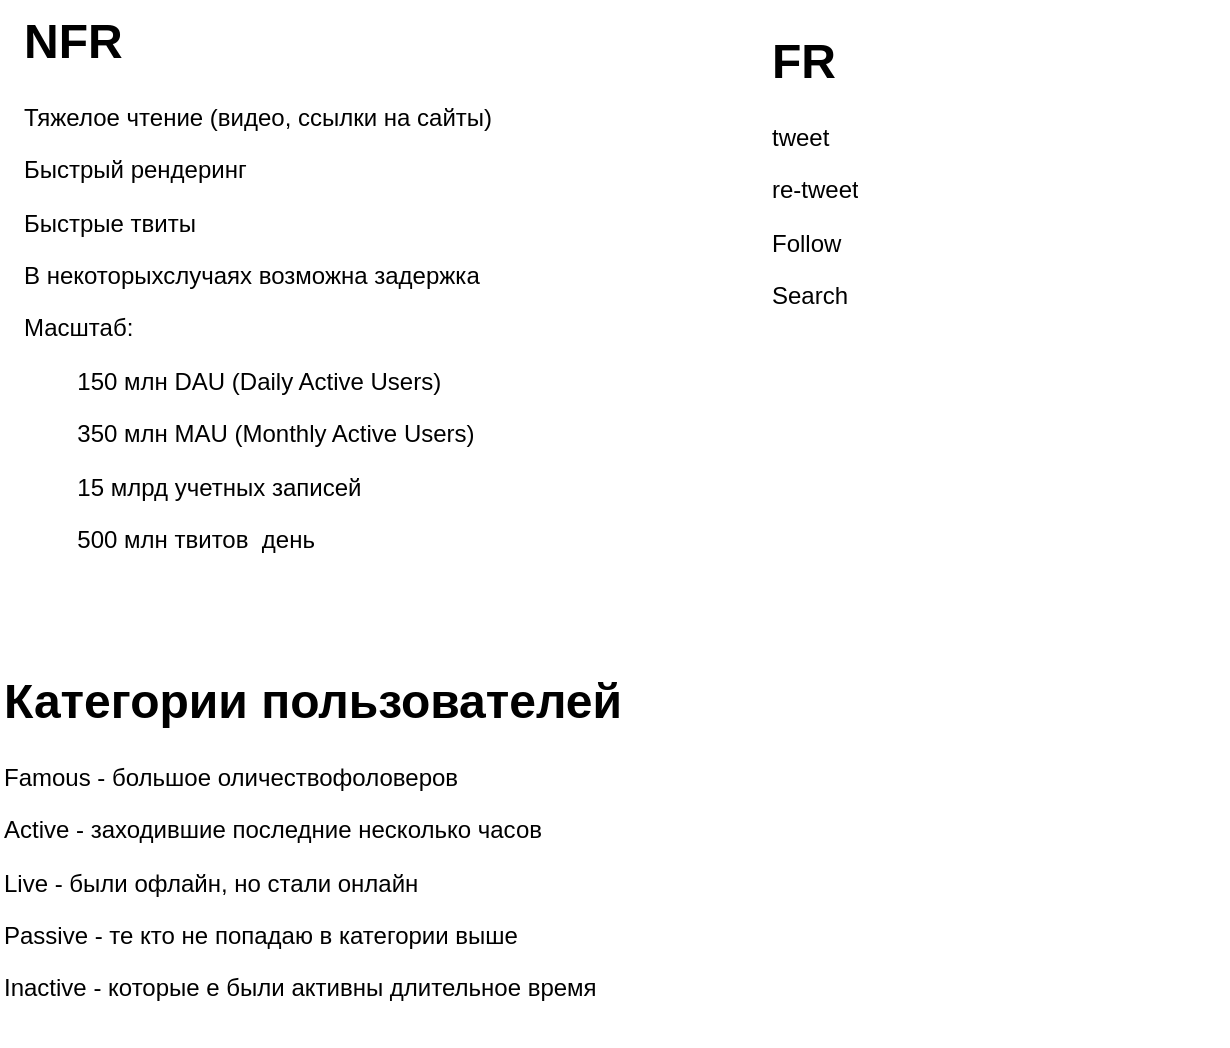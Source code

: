 <mxfile version="28.0.6" pages="4">
  <diagram name="Требования" id="Q2vE0hcxFqmGpiZrv6sP">
    <mxGraphModel dx="777" dy="482" grid="1" gridSize="10" guides="1" tooltips="1" connect="1" arrows="1" fold="1" page="1" pageScale="1" pageWidth="827" pageHeight="1169" math="0" shadow="0">
      <root>
        <mxCell id="0" />
        <mxCell id="1" parent="0" />
        <mxCell id="86J9KkAoiwg2zzKOnrBe-1" value="&lt;h1 style=&quot;margin-top: 0px;&quot;&gt;NFR&lt;/h1&gt;&lt;p&gt;Тяжелое чтение (видео, ссылки на сайты)&lt;/p&gt;&lt;p&gt;Быстрый рендеринг&lt;/p&gt;&lt;p&gt;Быстрые твиты&lt;/p&gt;&lt;p&gt;В некоторыхслучаях возможна задержка&lt;/p&gt;&lt;p&gt;Масштаб:&lt;/p&gt;&lt;p&gt;&lt;span style=&quot;white-space: pre;&quot;&gt;&#x9;&lt;/span&gt;150 млн DAU (Daily Active Users)&lt;br&gt;&lt;/p&gt;&lt;p&gt;&lt;span style=&quot;white-space: pre;&quot;&gt;&#x9;&lt;/span&gt;350 млн MAU (Monthly Active Users)&lt;br&gt;&lt;/p&gt;&lt;p&gt;&lt;span style=&quot;white-space: pre;&quot;&gt;&#x9;&lt;/span&gt;15 млрд учетных записей&lt;br&gt;&lt;/p&gt;&lt;p&gt;&lt;span style=&quot;white-space: pre;&quot;&gt;&#x9;&lt;/span&gt;500 млн твитов&amp;nbsp; день&lt;br&gt;&lt;/p&gt;" style="text;html=1;whiteSpace=wrap;overflow=hidden;rounded=0;" vertex="1" parent="1">
          <mxGeometry x="40" y="30" width="290" height="300" as="geometry" />
        </mxCell>
        <mxCell id="86J9KkAoiwg2zzKOnrBe-2" value="&lt;h1 style=&quot;margin-top: 0px;&quot;&gt;FR&lt;/h1&gt;&lt;p&gt;tweet&lt;/p&gt;&lt;p&gt;re-tweet&lt;/p&gt;&lt;p&gt;Follow&lt;/p&gt;&lt;p&gt;Search&lt;/p&gt;" style="text;html=1;whiteSpace=wrap;overflow=hidden;rounded=0;" vertex="1" parent="1">
          <mxGeometry x="414" y="40" width="230" height="160" as="geometry" />
        </mxCell>
        <mxCell id="86J9KkAoiwg2zzKOnrBe-4" value="&lt;h1 style=&quot;margin-top: 0px;&quot;&gt;Категории пользователей&lt;/h1&gt;&lt;p&gt;Famous - большое оличествофоловеров&lt;/p&gt;&lt;p&gt;Active - заходившие последние несколько часов&lt;/p&gt;&lt;p&gt;Live - были офлайн, но стали онлайн&lt;/p&gt;&lt;p&gt;Passive - те кто не попадаю в категории выше&lt;/p&gt;&lt;p&gt;Inactive - которые е были активны длительное время&lt;/p&gt;" style="text;html=1;whiteSpace=wrap;overflow=hidden;rounded=0;" vertex="1" parent="1">
          <mxGeometry x="30" y="360" width="330" height="190" as="geometry" />
        </mxCell>
      </root>
    </mxGraphModel>
  </diagram>
  <diagram id="JV5C61ozd3UskgIVZS3D" name="User">
    <mxGraphModel dx="1133" dy="1872" grid="1" gridSize="10" guides="1" tooltips="1" connect="1" arrows="1" fold="1" page="1" pageScale="1" pageWidth="827" pageHeight="1169" math="0" shadow="0">
      <root>
        <mxCell id="0" />
        <mxCell id="1" parent="0" />
        <mxCell id="bE838J-4COU1uqkMOp3l-1" value="&lt;div style=&quot;text-align: center;&quot;&gt;&lt;span style=&quot;background-color: transparent; color: light-dark(rgb(0, 0, 0), rgb(255, 255, 255));&quot;&gt;User&lt;/span&gt;&lt;/div&gt;&lt;div style=&quot;text-align: center;&quot;&gt;- onBoarding&lt;/div&gt;&lt;div&gt;- Login&lt;/div&gt;" style="rounded=0;whiteSpace=wrap;html=1;fillColor=#d5e8d4;strokeColor=#82b366;align=left;" vertex="1" parent="1">
          <mxGeometry x="60" y="142" width="120" height="60" as="geometry" />
        </mxCell>
        <mxCell id="bE838J-4COU1uqkMOp3l-2" value="LB" style="shape=module;align=left;spacingLeft=20;align=center;verticalAlign=top;whiteSpace=wrap;html=1;fillColor=#f8cecc;strokeColor=#b85450;" vertex="1" parent="1">
          <mxGeometry x="260" y="80" width="100" height="500" as="geometry" />
        </mxCell>
        <mxCell id="bE838J-4COU1uqkMOp3l-7" style="edgeStyle=orthogonalEdgeStyle;rounded=0;orthogonalLoop=1;jettySize=auto;html=1;exitX=1;exitY=0.5;exitDx=0;exitDy=0;startArrow=classic;startFill=1;" edge="1" parent="1" source="bE838J-4COU1uqkMOp3l-3" target="bE838J-4COU1uqkMOp3l-6">
          <mxGeometry relative="1" as="geometry" />
        </mxCell>
        <mxCell id="bE838J-4COU1uqkMOp3l-3" value="User Service" style="shape=module;align=left;spacingLeft=20;align=center;verticalAlign=top;whiteSpace=wrap;html=1;fillColor=#dae8fc;strokeColor=#6c8ebf;" vertex="1" parent="1">
          <mxGeometry x="460" y="120" width="100" height="50" as="geometry" />
        </mxCell>
        <mxCell id="bE838J-4COU1uqkMOp3l-4" value="&lt;div style=&quot;text-align: center;&quot;&gt;&lt;span style=&quot;background-color: transparent; color: light-dark(rgb(0, 0, 0), rgb(255, 255, 255));&quot;&gt;User&lt;/span&gt;&lt;/div&gt;&lt;div style=&quot;text-align: center;&quot;&gt;- follow&lt;/div&gt;" style="rounded=0;whiteSpace=wrap;html=1;fillColor=#d5e8d4;strokeColor=#82b366;align=left;" vertex="1" parent="1">
          <mxGeometry x="60" y="229" width="120" height="60" as="geometry" />
        </mxCell>
        <mxCell id="bE838J-4COU1uqkMOp3l-5" value="&lt;div style=&quot;text-align: center;&quot;&gt;&lt;span style=&quot;background-color: transparent; color: light-dark(rgb(0, 0, 0), rgb(255, 255, 255));&quot;&gt;User App/Website&lt;/span&gt;&lt;/div&gt;" style="rounded=0;whiteSpace=wrap;html=1;fillColor=#d5e8d4;strokeColor=#82b366;align=left;" vertex="1" parent="1">
          <mxGeometry x="60" y="350" width="120" height="60" as="geometry" />
        </mxCell>
        <mxCell id="bE838J-4COU1uqkMOp3l-13" style="edgeStyle=orthogonalEdgeStyle;rounded=0;orthogonalLoop=1;jettySize=auto;html=1;entryX=0.5;entryY=0;entryDx=0;entryDy=0;exitX=0.5;exitY=0;exitDx=0;exitDy=0;" edge="1" parent="1" source="bE838J-4COU1uqkMOp3l-3" target="bE838J-4COU1uqkMOp3l-11">
          <mxGeometry relative="1" as="geometry" />
        </mxCell>
        <mxCell id="bE838J-4COU1uqkMOp3l-6" value="User DB&lt;br&gt;PosgtreSQL" style="shape=module;align=left;spacingLeft=20;align=center;verticalAlign=top;whiteSpace=wrap;html=1;fillColor=#f8cecc;strokeColor=#b85450;" vertex="1" parent="1">
          <mxGeometry x="650" y="120" width="100" height="50" as="geometry" />
        </mxCell>
        <mxCell id="bE838J-4COU1uqkMOp3l-8" style="edgeStyle=orthogonalEdgeStyle;rounded=0;orthogonalLoop=1;jettySize=auto;html=1;entryX=0.977;entryY=0.172;entryDx=0;entryDy=0;entryPerimeter=0;startArrow=classic;startFill=1;" edge="1" parent="1" source="bE838J-4COU1uqkMOp3l-3" target="bE838J-4COU1uqkMOp3l-2">
          <mxGeometry relative="1" as="geometry" />
        </mxCell>
        <mxCell id="bE838J-4COU1uqkMOp3l-9" value="Redis" style="shape=module;align=left;spacingLeft=20;align=center;verticalAlign=top;whiteSpace=wrap;html=1;fillColor=#f8cecc;strokeColor=#b85450;" vertex="1" parent="1">
          <mxGeometry x="650" y="200" width="100" height="50" as="geometry" />
        </mxCell>
        <mxCell id="bE838J-4COU1uqkMOp3l-10" style="edgeStyle=orthogonalEdgeStyle;rounded=0;orthogonalLoop=1;jettySize=auto;html=1;exitX=0.5;exitY=1;exitDx=0;exitDy=0;entryX=0;entryY=0;entryDx=0;entryDy=15;entryPerimeter=0;" edge="1" parent="1" source="bE838J-4COU1uqkMOp3l-3" target="bE838J-4COU1uqkMOp3l-9">
          <mxGeometry relative="1" as="geometry" />
        </mxCell>
        <mxCell id="bE838J-4COU1uqkMOp3l-11" value="Kafka" style="shape=module;align=left;spacingLeft=20;align=center;verticalAlign=top;whiteSpace=wrap;html=1;fillColor=#f8cecc;strokeColor=#b85450;" vertex="1" parent="1">
          <mxGeometry x="827" y="130" width="100" height="570" as="geometry" />
        </mxCell>
        <mxCell id="bE838J-4COU1uqkMOp3l-29" style="edgeStyle=orthogonalEdgeStyle;rounded=0;orthogonalLoop=1;jettySize=auto;html=1;exitX=1;exitY=0.5;exitDx=0;exitDy=0;startArrow=classic;startFill=1;" edge="1" parent="1" source="bE838J-4COU1uqkMOp3l-16" target="bE838J-4COU1uqkMOp3l-28">
          <mxGeometry relative="1" as="geometry" />
        </mxCell>
        <mxCell id="bE838J-4COU1uqkMOp3l-16" value="Graph Service" style="shape=module;align=left;spacingLeft=20;align=center;verticalAlign=top;whiteSpace=wrap;html=1;fillColor=#dae8fc;strokeColor=#6c8ebf;" vertex="1" parent="1">
          <mxGeometry x="460" y="290" width="100" height="50" as="geometry" />
        </mxCell>
        <mxCell id="bE838J-4COU1uqkMOp3l-17" style="edgeStyle=orthogonalEdgeStyle;rounded=0;orthogonalLoop=1;jettySize=auto;html=1;entryX=0;entryY=0;entryDx=0;entryDy=35;entryPerimeter=0;" edge="1" parent="1" source="bE838J-4COU1uqkMOp3l-16" target="bE838J-4COU1uqkMOp3l-9">
          <mxGeometry relative="1" as="geometry">
            <Array as="points">
              <mxPoint x="510" y="235" />
            </Array>
          </mxGeometry>
        </mxCell>
        <mxCell id="bE838J-4COU1uqkMOp3l-18" value="Analytics Service" style="shape=module;align=left;spacingLeft=20;align=center;verticalAlign=top;whiteSpace=wrap;html=1;fillColor=#dae8fc;strokeColor=#6c8ebf;" vertex="1" parent="1">
          <mxGeometry x="460" y="390" width="100" height="50" as="geometry" />
        </mxCell>
        <mxCell id="bE838J-4COU1uqkMOp3l-19" style="edgeStyle=orthogonalEdgeStyle;rounded=0;orthogonalLoop=1;jettySize=auto;html=1;exitX=1;exitY=0.5;exitDx=0;exitDy=0;entryX=0.096;entryY=0.183;entryDx=0;entryDy=0;entryPerimeter=0;startArrow=classic;startFill=1;" edge="1" parent="1" source="bE838J-4COU1uqkMOp3l-1" target="bE838J-4COU1uqkMOp3l-2">
          <mxGeometry relative="1" as="geometry" />
        </mxCell>
        <mxCell id="bE838J-4COU1uqkMOp3l-20" style="edgeStyle=orthogonalEdgeStyle;rounded=0;orthogonalLoop=1;jettySize=auto;html=1;exitX=1;exitY=0.5;exitDx=0;exitDy=0;entryX=0.082;entryY=0.358;entryDx=0;entryDy=0;entryPerimeter=0;startArrow=classic;startFill=1;" edge="1" parent="1" source="bE838J-4COU1uqkMOp3l-4" target="bE838J-4COU1uqkMOp3l-2">
          <mxGeometry relative="1" as="geometry" />
        </mxCell>
        <mxCell id="bE838J-4COU1uqkMOp3l-21" style="edgeStyle=orthogonalEdgeStyle;rounded=0;orthogonalLoop=1;jettySize=auto;html=1;exitX=1;exitY=0.5;exitDx=0;exitDy=0;entryX=0.1;entryY=0.6;entryDx=0;entryDy=0;entryPerimeter=0;startArrow=classic;startFill=1;" edge="1" parent="1" source="bE838J-4COU1uqkMOp3l-5" target="bE838J-4COU1uqkMOp3l-2">
          <mxGeometry relative="1" as="geometry" />
        </mxCell>
        <mxCell id="bE838J-4COU1uqkMOp3l-22" style="edgeStyle=orthogonalEdgeStyle;rounded=0;orthogonalLoop=1;jettySize=auto;html=1;exitX=0;exitY=0;exitDx=0;exitDy=15;exitPerimeter=0;entryX=1.006;entryY=0.451;entryDx=0;entryDy=0;entryPerimeter=0;startArrow=classic;startFill=1;" edge="1" parent="1" source="bE838J-4COU1uqkMOp3l-16" target="bE838J-4COU1uqkMOp3l-2">
          <mxGeometry relative="1" as="geometry" />
        </mxCell>
        <mxCell id="bE838J-4COU1uqkMOp3l-23" style="edgeStyle=orthogonalEdgeStyle;rounded=0;orthogonalLoop=1;jettySize=auto;html=1;exitX=0;exitY=0;exitDx=0;exitDy=15;exitPerimeter=0;entryX=1.015;entryY=0.65;entryDx=0;entryDy=0;entryPerimeter=0;startArrow=classic;startFill=1;endArrow=none;endFill=0;" edge="1" parent="1" source="bE838J-4COU1uqkMOp3l-18" target="bE838J-4COU1uqkMOp3l-2">
          <mxGeometry relative="1" as="geometry" />
        </mxCell>
        <mxCell id="bE838J-4COU1uqkMOp3l-24" value="User Live Websocket (Notofication)" style="shape=module;align=left;spacingLeft=20;align=center;verticalAlign=top;whiteSpace=wrap;html=1;fillColor=#dae8fc;strokeColor=#6c8ebf;" vertex="1" parent="1">
          <mxGeometry x="460" y="490" width="100" height="50" as="geometry" />
        </mxCell>
        <mxCell id="bE838J-4COU1uqkMOp3l-25" style="edgeStyle=orthogonalEdgeStyle;rounded=0;orthogonalLoop=1;jettySize=auto;html=1;exitX=1;exitY=0.5;exitDx=0;exitDy=0;entryX=0.093;entryY=0.677;entryDx=0;entryDy=0;entryPerimeter=0;startArrow=classic;startFill=1;" edge="1" parent="1" source="bE838J-4COU1uqkMOp3l-24" target="bE838J-4COU1uqkMOp3l-11">
          <mxGeometry relative="1" as="geometry" />
        </mxCell>
        <mxCell id="bE838J-4COU1uqkMOp3l-26" style="edgeStyle=orthogonalEdgeStyle;rounded=0;orthogonalLoop=1;jettySize=auto;html=1;exitX=1;exitY=0.5;exitDx=0;exitDy=0;entryX=0;entryY=0.5;entryDx=10;entryDy=0;entryPerimeter=0;" edge="1" parent="1" source="bE838J-4COU1uqkMOp3l-18" target="bE838J-4COU1uqkMOp3l-11">
          <mxGeometry relative="1" as="geometry" />
        </mxCell>
        <mxCell id="bE838J-4COU1uqkMOp3l-27" style="edgeStyle=orthogonalEdgeStyle;rounded=0;orthogonalLoop=1;jettySize=auto;html=1;entryX=0.083;entryY=0.389;entryDx=0;entryDy=0;entryPerimeter=0;" edge="1" parent="1" source="bE838J-4COU1uqkMOp3l-16" target="bE838J-4COU1uqkMOp3l-11">
          <mxGeometry relative="1" as="geometry">
            <Array as="points">
              <mxPoint x="510" y="352" />
            </Array>
          </mxGeometry>
        </mxCell>
        <mxCell id="bE838J-4COU1uqkMOp3l-28" value="User Graph DB&lt;br&gt;PosgtreSQL" style="shape=module;align=left;spacingLeft=20;align=center;verticalAlign=top;whiteSpace=wrap;html=1;fillColor=#f8cecc;strokeColor=#b85450;" vertex="1" parent="1">
          <mxGeometry x="650" y="290" width="100" height="50" as="geometry" />
        </mxCell>
        <mxCell id="bE838J-4COU1uqkMOp3l-30" style="edgeStyle=orthogonalEdgeStyle;rounded=0;orthogonalLoop=1;jettySize=auto;html=1;exitX=0;exitY=0;exitDx=0;exitDy=15;exitPerimeter=0;entryX=0.991;entryY=0.849;entryDx=0;entryDy=0;entryPerimeter=0;startArrow=classic;startFill=1;endArrow=none;endFill=0;" edge="1" parent="1" source="bE838J-4COU1uqkMOp3l-24" target="bE838J-4COU1uqkMOp3l-2">
          <mxGeometry relative="1" as="geometry" />
        </mxCell>
        <mxCell id="bE838J-4COU1uqkMOp3l-31" value="&lt;h1 style=&quot;margin-top: 0px;&quot;&gt;User Service&lt;/h1&gt;&lt;p&gt;Вся связанная с пользователем информация.&lt;/p&gt;&lt;p&gt;&lt;/p&gt;&lt;ul&gt;&lt;li&gt;-getUser(Id)&lt;/li&gt;&lt;li&gt;-getEmail(id)&lt;/li&gt;&lt;li&gt;uodateUser&lt;/li&gt;&lt;/ul&gt;&lt;div&gt;Данныехраним в БД, а для ускорения получения данных - используем кэш&lt;/div&gt;&lt;p&gt;&lt;/p&gt;" style="text;html=1;whiteSpace=wrap;overflow=hidden;rounded=0;" vertex="1" parent="1">
          <mxGeometry x="430" y="-130" width="220" height="210" as="geometry" />
        </mxCell>
        <mxCell id="bE838J-4COU1uqkMOp3l-32" value="&lt;h1 style=&quot;margin-top: 0px;&quot;&gt;Redis&lt;/h1&gt;&lt;p&gt;&lt;/p&gt;&lt;ul&gt;&lt;li&gt;User Details&lt;/li&gt;&lt;li&gt;Followers&lt;/li&gt;&lt;li&gt;Following&lt;/li&gt;&lt;li&gt;Type (Активные, Пассивные...)&lt;/li&gt;&lt;li&gt;Last Acess Time&lt;/li&gt;&lt;/ul&gt;&lt;p&gt;&lt;/p&gt;" style="text;html=1;whiteSpace=wrap;overflow=hidden;rounded=0;" vertex="1" parent="1">
          <mxGeometry x="710" y="-130" width="250" height="120" as="geometry" />
        </mxCell>
        <mxCell id="bE838J-4COU1uqkMOp3l-33" value="&lt;h1 style=&quot;margin-top: 0px;&quot;&gt;Graph Service&lt;/h1&gt;&lt;p&gt;Создает граф как люди соединены друг с другом, кто кого фоловит.&lt;/p&gt;&lt;p&gt;&lt;/p&gt;&lt;ul&gt;&lt;li&gt;addNewFollowLink&lt;/li&gt;&lt;li&gt;get AllFollowers&lt;/li&gt;&lt;li&gt;getAllFollowing&lt;/li&gt;&lt;/ul&gt;&lt;div&gt;Граф храним в БД и кэшируем. Сервис сначала идет в кэш, если не находит, то обращается к БД&lt;/div&gt;&lt;p&gt;&lt;/p&gt;" style="text;html=1;whiteSpace=wrap;overflow=hidden;rounded=0;" vertex="1" parent="1">
          <mxGeometry x="990" y="100" width="250" height="200" as="geometry" />
        </mxCell>
        <mxCell id="bE838J-4COU1uqkMOp3l-34" value="&lt;h1 style=&quot;margin-top: 0px;&quot;&gt;Analytics Service&lt;/h1&gt;&lt;p&gt;Изучает поведение пользователя, какие твиты ему больше интересны, какие события происходят. Эти ивенты отправляются в сервис.&lt;/p&gt;" style="text;html=1;whiteSpace=wrap;overflow=hidden;rounded=0;" vertex="1" parent="1">
          <mxGeometry x="960" y="390" width="240" height="120" as="geometry" />
        </mxCell>
        <mxCell id="bE838J-4COU1uqkMOp3l-35" value="&lt;h1 style=&quot;margin-top: 0px;&quot;&gt;User Live Websocket&lt;/h1&gt;&lt;p&gt;Если меня кто-то тэгнул, то ко мне придет нотификация через Websocket&lt;/p&gt;&lt;p&gt;Если пользовательзакрыл приложение и больше не онлайн,то эта информация отправляется в кафку.&amp;nbsp;&lt;/p&gt;&lt;p&gt;Эта информация идет в User Service, кэшируется статус пользователя и LastAccessTime&lt;/p&gt;" style="text;html=1;whiteSpace=wrap;overflow=hidden;rounded=0;" vertex="1" parent="1">
          <mxGeometry x="470" y="610" width="350" height="200" as="geometry" />
        </mxCell>
      </root>
    </mxGraphModel>
  </diagram>
  <diagram id="q5PPuQjYMYKJEl7qsEo-" name="Post a Tweet">
    <mxGraphModel dx="1930" dy="1750" grid="1" gridSize="10" guides="1" tooltips="1" connect="1" arrows="1" fold="1" page="1" pageScale="1" pageWidth="827" pageHeight="1169" math="0" shadow="0">
      <root>
        <mxCell id="0" />
        <mxCell id="1" parent="0" />
        <mxCell id="KZOrRtbOcxrzJnE5FZMp-3" style="edgeStyle=orthogonalEdgeStyle;rounded=0;orthogonalLoop=1;jettySize=auto;html=1;exitX=1;exitY=0.5;exitDx=0;exitDy=0;entryX=0;entryY=0;entryDx=0;entryDy=15;entryPerimeter=0;" edge="1" parent="1" source="KZOrRtbOcxrzJnE5FZMp-1" target="KZOrRtbOcxrzJnE5FZMp-2">
          <mxGeometry relative="1" as="geometry" />
        </mxCell>
        <mxCell id="KZOrRtbOcxrzJnE5FZMp-1" value="Post a tweet" style="rounded=0;whiteSpace=wrap;html=1;fillColor=#d5e8d4;strokeColor=#82b366;" vertex="1" parent="1">
          <mxGeometry x="80" y="80" width="120" height="60" as="geometry" />
        </mxCell>
        <mxCell id="KZOrRtbOcxrzJnE5FZMp-5" style="edgeStyle=orthogonalEdgeStyle;rounded=0;orthogonalLoop=1;jettySize=auto;html=1;exitX=1.01;exitY=0.041;exitDx=0;exitDy=0;exitPerimeter=0;" edge="1" parent="1" source="KZOrRtbOcxrzJnE5FZMp-2" target="KZOrRtbOcxrzJnE5FZMp-4">
          <mxGeometry relative="1" as="geometry" />
        </mxCell>
        <mxCell id="KZOrRtbOcxrzJnE5FZMp-2" value="LB" style="shape=module;align=left;spacingLeft=20;align=center;verticalAlign=top;whiteSpace=wrap;html=1;fillColor=#f8cecc;strokeColor=#b85450;" vertex="1" parent="1">
          <mxGeometry x="270" y="85" width="80" height="445" as="geometry" />
        </mxCell>
        <mxCell id="KZOrRtbOcxrzJnE5FZMp-7" style="edgeStyle=orthogonalEdgeStyle;rounded=0;orthogonalLoop=1;jettySize=auto;html=1;exitX=1;exitY=0.5;exitDx=0;exitDy=0;" edge="1" parent="1" source="KZOrRtbOcxrzJnE5FZMp-4" target="KZOrRtbOcxrzJnE5FZMp-6">
          <mxGeometry relative="1" as="geometry" />
        </mxCell>
        <mxCell id="KZOrRtbOcxrzJnE5FZMp-10" style="edgeStyle=orthogonalEdgeStyle;rounded=0;orthogonalLoop=1;jettySize=auto;html=1;exitX=0.25;exitY=1;exitDx=0;exitDy=0;entryX=0.5;entryY=0;entryDx=0;entryDy=0;startArrow=classic;startFill=1;" edge="1" parent="1" source="KZOrRtbOcxrzJnE5FZMp-4" target="KZOrRtbOcxrzJnE5FZMp-8">
          <mxGeometry relative="1" as="geometry" />
        </mxCell>
        <mxCell id="KZOrRtbOcxrzJnE5FZMp-11" style="edgeStyle=orthogonalEdgeStyle;rounded=0;orthogonalLoop=1;jettySize=auto;html=1;exitX=0.75;exitY=1;exitDx=0;exitDy=0;startArrow=classic;startFill=1;" edge="1" parent="1" source="KZOrRtbOcxrzJnE5FZMp-4" target="KZOrRtbOcxrzJnE5FZMp-9">
          <mxGeometry relative="1" as="geometry" />
        </mxCell>
        <mxCell id="KZOrRtbOcxrzJnE5FZMp-33" style="edgeStyle=orthogonalEdgeStyle;rounded=0;orthogonalLoop=1;jettySize=auto;html=1;exitX=0.5;exitY=0;exitDx=0;exitDy=0;entryX=0.5;entryY=0;entryDx=0;entryDy=0;" edge="1" parent="1" source="KZOrRtbOcxrzJnE5FZMp-4" target="KZOrRtbOcxrzJnE5FZMp-32">
          <mxGeometry relative="1" as="geometry" />
        </mxCell>
        <mxCell id="KZOrRtbOcxrzJnE5FZMp-4" value="Tweet Injection Service" style="shape=module;align=left;spacingLeft=20;align=center;verticalAlign=top;whiteSpace=wrap;html=1;fillColor=#dae8fc;strokeColor=#6c8ebf;" vertex="1" parent="1">
          <mxGeometry x="450" y="70" width="100" height="65" as="geometry" />
        </mxCell>
        <mxCell id="KZOrRtbOcxrzJnE5FZMp-23" style="edgeStyle=orthogonalEdgeStyle;rounded=0;orthogonalLoop=1;jettySize=auto;html=1;" edge="1" parent="1" source="KZOrRtbOcxrzJnE5FZMp-6" target="KZOrRtbOcxrzJnE5FZMp-22">
          <mxGeometry relative="1" as="geometry" />
        </mxCell>
        <mxCell id="KZOrRtbOcxrzJnE5FZMp-6" value="Cassandra Cluster" style="shape=module;align=left;spacingLeft=20;align=center;verticalAlign=top;whiteSpace=wrap;html=1;fillColor=#f8cecc;strokeColor=#b85450;" vertex="1" parent="1">
          <mxGeometry x="630" y="77.5" width="100" height="50" as="geometry" />
        </mxCell>
        <mxCell id="KZOrRtbOcxrzJnE5FZMp-13" style="edgeStyle=orthogonalEdgeStyle;rounded=0;orthogonalLoop=1;jettySize=auto;html=1;" edge="1" parent="1" source="KZOrRtbOcxrzJnE5FZMp-8" target="KZOrRtbOcxrzJnE5FZMp-12">
          <mxGeometry relative="1" as="geometry" />
        </mxCell>
        <mxCell id="KZOrRtbOcxrzJnE5FZMp-8" value="Asset Service" style="shape=module;align=left;spacingLeft=20;align=center;verticalAlign=top;whiteSpace=wrap;html=1;fillColor=#dae8fc;strokeColor=#6c8ebf;" vertex="1" parent="1">
          <mxGeometry x="400" y="200" width="100" height="50" as="geometry" />
        </mxCell>
        <mxCell id="KZOrRtbOcxrzJnE5FZMp-9" value="Short URL Service" style="shape=module;align=left;spacingLeft=20;align=center;verticalAlign=top;whiteSpace=wrap;html=1;fillColor=#dae8fc;strokeColor=#6c8ebf;" vertex="1" parent="1">
          <mxGeometry x="530" y="200" width="100" height="50" as="geometry" />
        </mxCell>
        <mxCell id="KZOrRtbOcxrzJnE5FZMp-16" style="edgeStyle=orthogonalEdgeStyle;rounded=0;orthogonalLoop=1;jettySize=auto;html=1;exitX=0;exitY=0;exitDx=0;exitDy=35;exitPerimeter=0;entryX=0;entryY=0.25;entryDx=0;entryDy=0;" edge="1" parent="1" source="KZOrRtbOcxrzJnE5FZMp-12" target="KZOrRtbOcxrzJnE5FZMp-14">
          <mxGeometry relative="1" as="geometry" />
        </mxCell>
        <mxCell id="KZOrRtbOcxrzJnE5FZMp-17" style="edgeStyle=orthogonalEdgeStyle;rounded=0;orthogonalLoop=1;jettySize=auto;html=1;exitX=0;exitY=0;exitDx=0;exitDy=15;exitPerimeter=0;entryX=0;entryY=0.5;entryDx=0;entryDy=0;" edge="1" parent="1" source="KZOrRtbOcxrzJnE5FZMp-12" target="KZOrRtbOcxrzJnE5FZMp-15">
          <mxGeometry relative="1" as="geometry">
            <Array as="points">
              <mxPoint x="40" y="215" />
              <mxPoint x="40" y="470" />
            </Array>
          </mxGeometry>
        </mxCell>
        <mxCell id="KZOrRtbOcxrzJnE5FZMp-12" value="CDN" style="shape=module;align=left;spacingLeft=20;align=center;verticalAlign=top;whiteSpace=wrap;html=1;fillColor=#f8cecc;strokeColor=#b85450;" vertex="1" parent="1">
          <mxGeometry x="100" y="200" width="100" height="50" as="geometry" />
        </mxCell>
        <mxCell id="KZOrRtbOcxrzJnE5FZMp-14" value="User timeline" style="rounded=0;whiteSpace=wrap;html=1;fillColor=#d5e8d4;strokeColor=#82b366;" vertex="1" parent="1">
          <mxGeometry x="80" y="310" width="120" height="60" as="geometry" />
        </mxCell>
        <mxCell id="KZOrRtbOcxrzJnE5FZMp-15" value="Home timeline" style="rounded=0;whiteSpace=wrap;html=1;fillColor=#d5e8d4;strokeColor=#82b366;" vertex="1" parent="1">
          <mxGeometry x="80" y="440" width="120" height="60" as="geometry" />
        </mxCell>
        <mxCell id="KZOrRtbOcxrzJnE5FZMp-18" style="edgeStyle=orthogonalEdgeStyle;rounded=0;orthogonalLoop=1;jettySize=auto;html=1;exitX=1;exitY=0.5;exitDx=0;exitDy=0;entryX=0.113;entryY=0.575;entryDx=0;entryDy=0;entryPerimeter=0;startArrow=classic;startFill=1;" edge="1" parent="1" source="KZOrRtbOcxrzJnE5FZMp-14" target="KZOrRtbOcxrzJnE5FZMp-2">
          <mxGeometry relative="1" as="geometry" />
        </mxCell>
        <mxCell id="KZOrRtbOcxrzJnE5FZMp-19" style="edgeStyle=orthogonalEdgeStyle;rounded=0;orthogonalLoop=1;jettySize=auto;html=1;exitX=1;exitY=0.5;exitDx=0;exitDy=0;entryX=0.113;entryY=0.866;entryDx=0;entryDy=0;entryPerimeter=0;startArrow=classic;startFill=1;" edge="1" parent="1" source="KZOrRtbOcxrzJnE5FZMp-15" target="KZOrRtbOcxrzJnE5FZMp-2">
          <mxGeometry relative="1" as="geometry" />
        </mxCell>
        <mxCell id="KZOrRtbOcxrzJnE5FZMp-20" value="Timeline Service" style="shape=module;align=left;spacingLeft=20;align=center;verticalAlign=top;whiteSpace=wrap;html=1;fillColor=#dae8fc;strokeColor=#6c8ebf;" vertex="1" parent="1">
          <mxGeometry x="440" y="310" width="100" height="50" as="geometry" />
        </mxCell>
        <mxCell id="KZOrRtbOcxrzJnE5FZMp-21" style="edgeStyle=orthogonalEdgeStyle;rounded=0;orthogonalLoop=1;jettySize=auto;html=1;entryX=0.987;entryY=0.563;entryDx=0;entryDy=0;entryPerimeter=0;startArrow=classic;startFill=1;" edge="1" parent="1" source="KZOrRtbOcxrzJnE5FZMp-20" target="KZOrRtbOcxrzJnE5FZMp-2">
          <mxGeometry relative="1" as="geometry" />
        </mxCell>
        <mxCell id="KZOrRtbOcxrzJnE5FZMp-24" style="edgeStyle=orthogonalEdgeStyle;rounded=0;orthogonalLoop=1;jettySize=auto;html=1;" edge="1" parent="1" source="KZOrRtbOcxrzJnE5FZMp-22" target="KZOrRtbOcxrzJnE5FZMp-20">
          <mxGeometry relative="1" as="geometry" />
        </mxCell>
        <mxCell id="KZOrRtbOcxrzJnE5FZMp-22" value="Tweet Service" style="shape=module;align=left;spacingLeft=20;align=center;verticalAlign=top;whiteSpace=wrap;html=1;fillColor=#dae8fc;strokeColor=#6c8ebf;" vertex="1" parent="1">
          <mxGeometry x="630" y="270" width="100" height="50" as="geometry" />
        </mxCell>
        <mxCell id="KZOrRtbOcxrzJnE5FZMp-25" value="&lt;h1 style=&quot;margin-top: 0px;&quot;&gt;Asset Service&lt;/h1&gt;&lt;p&gt;Отвечает за мультимедиа контент&lt;/p&gt;" style="text;html=1;whiteSpace=wrap;overflow=hidden;rounded=0;" vertex="1" parent="1">
          <mxGeometry x="210" y="-110" width="180" height="90" as="geometry" />
        </mxCell>
        <mxCell id="KZOrRtbOcxrzJnE5FZMp-26" value="&lt;h1 style=&quot;margin-top: 0px;&quot;&gt;Short URL Service&lt;/h1&gt;&lt;p&gt;У твита лимит 140 символов, а URL может содержать больше, поэтому нужно делать короткий URL.&lt;/p&gt;" style="text;html=1;whiteSpace=wrap;overflow=hidden;rounded=0;" vertex="1" parent="1">
          <mxGeometry x="-10" y="-75" width="180" height="120" as="geometry" />
        </mxCell>
        <mxCell id="KZOrRtbOcxrzJnE5FZMp-28" value="&lt;h1 style=&quot;margin-top: 0px;&quot;&gt;Tweet Injection Service&lt;/h1&gt;&lt;p&gt;Отвечает за все что мы твитим&lt;/p&gt;&lt;p&gt;Первым делом сохраняет в БД&lt;/p&gt;&lt;p&gt;Не предоставляет getAPI&lt;/p&gt;" style="text;html=1;whiteSpace=wrap;overflow=hidden;rounded=0;" vertex="1" parent="1">
          <mxGeometry x="410" y="-120" width="210" height="170" as="geometry" />
        </mxCell>
        <mxCell id="KZOrRtbOcxrzJnE5FZMp-29" value="&lt;h1 style=&quot;margin-top: 0px;&quot;&gt;Cassandra Cluster&lt;/h1&gt;&lt;p&gt;Хранилище твитов&lt;/p&gt;&lt;p&gt;tweetID&lt;/p&gt;&lt;p&gt;userID&lt;/p&gt;" style="text;html=1;whiteSpace=wrap;overflow=hidden;rounded=0;" vertex="1" parent="1">
          <mxGeometry x="647" y="-110" width="180" height="160" as="geometry" />
        </mxCell>
        <mxCell id="KZOrRtbOcxrzJnE5FZMp-30" value="Graph Service" style="shape=module;align=left;spacingLeft=20;align=center;verticalAlign=top;whiteSpace=wrap;html=1;fillColor=#dae8fc;strokeColor=#6c8ebf;" vertex="1" parent="1">
          <mxGeometry x="550" y="390" width="100" height="50" as="geometry" />
        </mxCell>
        <mxCell id="KZOrRtbOcxrzJnE5FZMp-31" style="edgeStyle=orthogonalEdgeStyle;rounded=0;orthogonalLoop=1;jettySize=auto;html=1;entryX=0.834;entryY=0.993;entryDx=0;entryDy=0;entryPerimeter=0;" edge="1" parent="1" source="KZOrRtbOcxrzJnE5FZMp-30" target="KZOrRtbOcxrzJnE5FZMp-20">
          <mxGeometry relative="1" as="geometry" />
        </mxCell>
        <mxCell id="KZOrRtbOcxrzJnE5FZMp-42" style="edgeStyle=orthogonalEdgeStyle;rounded=0;orthogonalLoop=1;jettySize=auto;html=1;" edge="1" parent="1" source="KZOrRtbOcxrzJnE5FZMp-32" target="KZOrRtbOcxrzJnE5FZMp-41">
          <mxGeometry relative="1" as="geometry" />
        </mxCell>
        <mxCell id="KZOrRtbOcxrzJnE5FZMp-32" value="Kafka Cluster" style="shape=module;align=left;spacingLeft=20;align=center;verticalAlign=top;whiteSpace=wrap;html=1;fillColor=#f8cecc;strokeColor=#b85450;" vertex="1" parent="1">
          <mxGeometry x="810" y="80" width="100" height="270" as="geometry" />
        </mxCell>
        <mxCell id="KZOrRtbOcxrzJnE5FZMp-34" value="&lt;h1 style=&quot;margin-top: 0px;&quot;&gt;Tweet Service&lt;/h1&gt;&lt;p&gt;Источник истины всех твитов&lt;/p&gt;&lt;p&gt;Предоставляет API для всех операций получения tweet&lt;/p&gt;" style="text;html=1;whiteSpace=wrap;overflow=hidden;rounded=0;" vertex="1" parent="1">
          <mxGeometry x="430" y="470" width="180" height="120" as="geometry" />
        </mxCell>
        <mxCell id="KZOrRtbOcxrzJnE5FZMp-36" style="edgeStyle=orthogonalEdgeStyle;rounded=0;orthogonalLoop=1;jettySize=auto;html=1;exitX=1;exitY=0.5;exitDx=0;exitDy=0;" edge="1" parent="1" source="KZOrRtbOcxrzJnE5FZMp-35" target="KZOrRtbOcxrzJnE5FZMp-20">
          <mxGeometry relative="1" as="geometry" />
        </mxCell>
        <mxCell id="KZOrRtbOcxrzJnE5FZMp-35" value="User Service" style="shape=module;align=left;spacingLeft=20;align=center;verticalAlign=top;whiteSpace=wrap;html=1;fillColor=#dae8fc;strokeColor=#6c8ebf;" vertex="1" parent="1">
          <mxGeometry x="370" y="390" width="100" height="50" as="geometry" />
        </mxCell>
        <mxCell id="KZOrRtbOcxrzJnE5FZMp-37" value="&lt;h1 style=&quot;margin-top: 0px;&quot;&gt;User timeline&lt;/h1&gt;&lt;p&gt;Содержит все твиты и ретвиты, которые пользователь постил&lt;/p&gt;&lt;p&gt;select * from tweets in Cassandra where userID = &amp;lt;your userID&amp;gt;&lt;/p&gt;" style="text;html=1;whiteSpace=wrap;overflow=hidden;rounded=0;" vertex="1" parent="1">
          <mxGeometry x="-240" y="300" width="240" height="120" as="geometry" />
        </mxCell>
        <mxCell id="KZOrRtbOcxrzJnE5FZMp-38" value="&lt;h1 style=&quot;margin-top: 0px;&quot;&gt;Home timeline&lt;/h1&gt;&lt;p&gt;Показывает following твиты&amp;nbsp;&lt;/p&gt;&lt;p&gt;select * from tweets in Cassandra where userID in [following]&lt;/p&gt;&lt;p&gt;это тяжелый запрос, поэтому мы его кэшируем&lt;/p&gt;" style="text;html=1;whiteSpace=wrap;overflow=hidden;rounded=0;" vertex="1" parent="1">
          <mxGeometry x="-240" y="465" width="240" height="155" as="geometry" />
        </mxCell>
        <mxCell id="KZOrRtbOcxrzJnE5FZMp-40" style="edgeStyle=orthogonalEdgeStyle;rounded=0;orthogonalLoop=1;jettySize=auto;html=1;entryX=1;entryY=0.75;entryDx=0;entryDy=0;" edge="1" parent="1" source="KZOrRtbOcxrzJnE5FZMp-39" target="KZOrRtbOcxrzJnE5FZMp-20">
          <mxGeometry relative="1" as="geometry" />
        </mxCell>
        <mxCell id="KZOrRtbOcxrzJnE5FZMp-39" value="Redis" style="shape=module;align=left;spacingLeft=20;align=center;verticalAlign=top;whiteSpace=wrap;html=1;fillColor=#f8cecc;strokeColor=#b85450;" vertex="1" parent="1">
          <mxGeometry x="630" y="330" width="100" height="50" as="geometry" />
        </mxCell>
        <mxCell id="KZOrRtbOcxrzJnE5FZMp-43" style="edgeStyle=orthogonalEdgeStyle;rounded=0;orthogonalLoop=1;jettySize=auto;html=1;startArrow=classic;startFill=1;" edge="1" parent="1" source="KZOrRtbOcxrzJnE5FZMp-41" target="KZOrRtbOcxrzJnE5FZMp-39">
          <mxGeometry relative="1" as="geometry" />
        </mxCell>
        <mxCell id="KZOrRtbOcxrzJnE5FZMp-41" value="Tweet processor" style="shape=module;align=left;spacingLeft=20;align=center;verticalAlign=top;whiteSpace=wrap;html=1;fillColor=#dae8fc;strokeColor=#6c8ebf;" vertex="1" parent="1">
          <mxGeometry x="810" y="380" width="100" height="50" as="geometry" />
        </mxCell>
        <mxCell id="KZOrRtbOcxrzJnE5FZMp-44" value="&lt;h1 style=&quot;margin-top: 0px;&quot;&gt;Tweet processor&lt;/h1&gt;&lt;p&gt;u1 запостил твит&lt;/p&gt;&lt;p&gt;получаем его фоловеров u2,u3,u4 из&amp;nbsp;&lt;span style=&quot;text-align: center; background-color: transparent; color: light-dark(rgb(0, 0, 0), rgb(255, 255, 255));&quot;&gt;Graph Service&lt;/span&gt;&lt;/p&gt;&lt;p&gt;и есть пользователи кому надо проапдейтить таймлайн, чтобы этот твит там появился и помещает в кэш.&lt;/p&gt;&lt;p&gt;Из кэша через&amp;nbsp;&lt;span style=&quot;text-align: center; background-color: transparent; color: light-dark(rgb(0, 0, 0), rgb(255, 255, 255));&quot;&gt;Timeline Service твит попадает на&amp;nbsp;&lt;/span&gt;&lt;span style=&quot;text-align: center; background-color: transparent; color: light-dark(rgb(0, 0, 0), rgb(255, 255, 255));&quot;&gt;Home timeline&lt;/span&gt;&lt;/p&gt;" style="text;html=1;whiteSpace=wrap;overflow=hidden;rounded=0;" vertex="1" parent="1">
          <mxGeometry x="990" y="390" width="300" height="200" as="geometry" />
        </mxCell>
        <mxCell id="KZOrRtbOcxrzJnE5FZMp-50" style="edgeStyle=orthogonalEdgeStyle;rounded=0;orthogonalLoop=1;jettySize=auto;html=1;exitX=1;exitY=0.5;exitDx=0;exitDy=0;" edge="1" parent="1" source="KZOrRtbOcxrzJnE5FZMp-45" target="KZOrRtbOcxrzJnE5FZMp-49">
          <mxGeometry relative="1" as="geometry" />
        </mxCell>
        <mxCell id="KZOrRtbOcxrzJnE5FZMp-51" value="WS" style="edgeLabel;html=1;align=center;verticalAlign=middle;resizable=0;points=[];" vertex="1" connectable="0" parent="KZOrRtbOcxrzJnE5FZMp-50">
          <mxGeometry x="-0.124" y="-1" relative="1" as="geometry">
            <mxPoint as="offset" />
          </mxGeometry>
        </mxCell>
        <mxCell id="KZOrRtbOcxrzJnE5FZMp-45" value="Live WebSocket (Notification)" style="shape=module;align=left;spacingLeft=20;align=center;verticalAlign=top;whiteSpace=wrap;html=1;fillColor=#dae8fc;strokeColor=#6c8ebf;" vertex="1" parent="1">
          <mxGeometry x="990" y="95" width="100" height="60" as="geometry" />
        </mxCell>
        <mxCell id="KZOrRtbOcxrzJnE5FZMp-47" style="edgeStyle=orthogonalEdgeStyle;rounded=0;orthogonalLoop=1;jettySize=auto;html=1;entryX=1.009;entryY=0.165;entryDx=0;entryDy=0;entryPerimeter=0;startArrow=classic;startFill=1;" edge="1" parent="1" source="KZOrRtbOcxrzJnE5FZMp-45" target="KZOrRtbOcxrzJnE5FZMp-32">
          <mxGeometry relative="1" as="geometry" />
        </mxCell>
        <mxCell id="KZOrRtbOcxrzJnE5FZMp-49" value="User App" style="rounded=0;whiteSpace=wrap;html=1;fillColor=#d5e8d4;strokeColor=#82b366;" vertex="1" parent="1">
          <mxGeometry x="1210" y="95" width="120" height="60" as="geometry" />
        </mxCell>
        <mxCell id="KZOrRtbOcxrzJnE5FZMp-56" style="rounded=0;orthogonalLoop=1;jettySize=auto;html=1;" edge="1" parent="1" source="KZOrRtbOcxrzJnE5FZMp-52" target="KZOrRtbOcxrzJnE5FZMp-53">
          <mxGeometry relative="1" as="geometry" />
        </mxCell>
        <mxCell id="KZOrRtbOcxrzJnE5FZMp-57" style="rounded=0;orthogonalLoop=1;jettySize=auto;html=1;" edge="1" parent="1" source="KZOrRtbOcxrzJnE5FZMp-52" target="KZOrRtbOcxrzJnE5FZMp-55">
          <mxGeometry relative="1" as="geometry" />
        </mxCell>
        <mxCell id="KZOrRtbOcxrzJnE5FZMp-58" style="rounded=0;orthogonalLoop=1;jettySize=auto;html=1;" edge="1" parent="1" source="KZOrRtbOcxrzJnE5FZMp-52" target="KZOrRtbOcxrzJnE5FZMp-54">
          <mxGeometry relative="1" as="geometry" />
        </mxCell>
        <mxCell id="KZOrRtbOcxrzJnE5FZMp-52" value="u1:t1" style="text;html=1;align=center;verticalAlign=middle;whiteSpace=wrap;rounded=0;" vertex="1" parent="1">
          <mxGeometry x="880" y="450" width="60" height="30" as="geometry" />
        </mxCell>
        <mxCell id="KZOrRtbOcxrzJnE5FZMp-53" value="u2" style="text;html=1;align=center;verticalAlign=middle;whiteSpace=wrap;rounded=0;" vertex="1" parent="1">
          <mxGeometry x="830" y="515" width="40" height="30" as="geometry" />
        </mxCell>
        <mxCell id="KZOrRtbOcxrzJnE5FZMp-54" value="u4" style="text;html=1;align=center;verticalAlign=middle;whiteSpace=wrap;rounded=0;" vertex="1" parent="1">
          <mxGeometry x="940" y="515" width="40" height="30" as="geometry" />
        </mxCell>
        <mxCell id="KZOrRtbOcxrzJnE5FZMp-55" value="u3" style="text;html=1;align=center;verticalAlign=middle;whiteSpace=wrap;rounded=0;" vertex="1" parent="1">
          <mxGeometry x="880" y="515" width="40" height="30" as="geometry" />
        </mxCell>
        <mxCell id="KZOrRtbOcxrzJnE5FZMp-59" value="User:" style="text;html=1;align=center;verticalAlign=middle;whiteSpace=wrap;rounded=0;" vertex="1" parent="1">
          <mxGeometry x="810" y="450" width="60" height="30" as="geometry" />
        </mxCell>
        <mxCell id="KZOrRtbOcxrzJnE5FZMp-60" value="Followers:" style="text;html=1;align=center;verticalAlign=middle;whiteSpace=wrap;rounded=0;" vertex="1" parent="1">
          <mxGeometry x="750" y="515" width="60" height="30" as="geometry" />
        </mxCell>
        <mxCell id="KZOrRtbOcxrzJnE5FZMp-61" value="u2:t1.....&lt;div&gt;u3:t1.....&lt;/div&gt;&lt;div&gt;u4:t1.....&lt;/div&gt;" style="text;html=1;align=center;verticalAlign=middle;whiteSpace=wrap;rounded=0;" vertex="1" parent="1">
          <mxGeometry x="670" y="400" width="60" height="30" as="geometry" />
        </mxCell>
        <mxCell id="KZOrRtbOcxrzJnE5FZMp-62" value="&lt;h1 style=&quot;margin-top: 0px;&quot;&gt;Active/Passive Users&lt;/h1&gt;&lt;p&gt;Redis inmemory solution - он все данные размещает в памяти -&amp;gt; нам нужно большое количество RAM&lt;/p&gt;&lt;p&gt;Если мы начнем кэшировать все таймлайны - это будет не эффективно. Поэтому и была сделана категоризация пользователей в самом начале -&amp;gt; кэшируем только таймлайны активных пользователей.&lt;/p&gt;&lt;p&gt;В сценарии когда пассивный пользователь заходит, он обращается в&amp;nbsp;&amp;nbsp;&lt;span style=&quot;text-align: center; background-color: transparent; color: light-dark(rgb(0, 0, 0), rgb(255, 255, 255));&quot;&gt;Timeline Service&amp;nbsp;&lt;/span&gt;&lt;/p&gt;&lt;p&gt;&lt;span style=&quot;text-align: center; background-color: transparent; color: light-dark(rgb(0, 0, 0), rgb(255, 255, 255));&quot;&gt;User Service - говорит какой пользователь сейчас активен&lt;/span&gt;&lt;/p&gt;&lt;p&gt;Пользователь не активен, значит его нет в кэше, поэтому сервис запрашивает все необходимые данные чтобы сформировать таймлайн.&lt;/p&gt;&lt;p&gt;Идет в&amp;nbsp;&lt;span style=&quot;text-align: center; background-color: transparent; color: light-dark(rgb(0, 0, 0), rgb(255, 255, 255));&quot;&gt;Graph Service запрашивает твиты, пользователей твиты которых фловит,&amp;nbsp;&lt;/span&gt;&lt;/p&gt;&lt;p&gt;&lt;span style=&quot;text-align: center; background-color: transparent; color: light-dark(rgb(0, 0, 0), rgb(255, 255, 255));&quot;&gt;Запрашивает&amp;nbsp;&lt;/span&gt;&lt;span style=&quot;text-align: center; background-color: transparent; color: light-dark(rgb(0, 0, 0), rgb(255, 255, 255));&quot;&gt;Tweet Service - сервис отдает все твиты запрашиваемых пользователей за последний интервал времени, например день, пагинирует&lt;/span&gt;&lt;/p&gt;&lt;p&gt;&lt;span style=&quot;text-align: center; background-color: transparent; color: light-dark(rgb(0, 0, 0), rgb(255, 255, 255));&quot;&gt;Затем в таймлайне сортируем твиты по времени, и возвращем пользователю&lt;/span&gt;&lt;/p&gt;&lt;p&gt;&lt;span style=&quot;text-align: center; background-color: transparent; color: light-dark(rgb(0, 0, 0), rgb(255, 255, 255));&quot;&gt;Кэшируем в Redis.&lt;/span&gt;&lt;/p&gt;" style="text;html=1;whiteSpace=wrap;overflow=hidden;rounded=0;" vertex="1" parent="1">
          <mxGeometry x="420" y="620" width="420" height="420" as="geometry" />
        </mxCell>
        <mxCell id="KZOrRtbOcxrzJnE5FZMp-63" value="&lt;h1 style=&quot;margin-top: 0px;&quot;&gt;Live Users&lt;/h1&gt;&lt;p&gt;это те, кто активны прямо сейчас, поэтому им не надо идти по пути Active/Passive.&lt;/p&gt;&lt;p&gt;Tweet Processor знает чьи таймлайны нужно апдейтить&lt;/p&gt;&lt;p&gt;Все твиты в любом случае идут через Kafka и мы знаем кто live user.&lt;/p&gt;&lt;p&gt;Если TweetProcessor видит, что пользователь живой - он отправляет ему твит в кафку и затем LiveWebsocket отправляет твит пользователю.&lt;/p&gt;" style="text;html=1;whiteSpace=wrap;overflow=hidden;rounded=0;" vertex="1" parent="1">
          <mxGeometry x="900" y="620" width="330" height="240" as="geometry" />
        </mxCell>
      </root>
    </mxGraphModel>
  </diagram>
  <diagram id="uDTAAY3LJbjV7Ao_xTEL" name="Analytics">
    <mxGraphModel dx="1765" dy="1750" grid="1" gridSize="10" guides="1" tooltips="1" connect="1" arrows="1" fold="1" page="1" pageScale="1" pageWidth="827" pageHeight="1169" math="0" shadow="0">
      <root>
        <mxCell id="0" />
        <mxCell id="1" parent="0" />
        <mxCell id="GjBxbgSpWyJWdwf7F0Mo-1" value="Tweet Ingestion Service" style="rounded=0;whiteSpace=wrap;html=1;fillColor=#dae8fc;strokeColor=#6c8ebf;" vertex="1" parent="1">
          <mxGeometry x="50" y="55" width="120" height="60" as="geometry" />
        </mxCell>
        <mxCell id="GjBxbgSpWyJWdwf7F0Mo-17" style="edgeStyle=orthogonalEdgeStyle;rounded=0;orthogonalLoop=1;jettySize=auto;html=1;" edge="1" parent="1" source="GjBxbgSpWyJWdwf7F0Mo-2" target="GjBxbgSpWyJWdwf7F0Mo-16">
          <mxGeometry relative="1" as="geometry" />
        </mxCell>
        <mxCell id="GjBxbgSpWyJWdwf7F0Mo-2" value="Kafka" style="shape=module;align=left;spacingLeft=20;align=center;verticalAlign=top;whiteSpace=wrap;html=1;fillColor=#f8cecc;strokeColor=#b85450;" vertex="1" parent="1">
          <mxGeometry x="240" y="70" width="100" height="150" as="geometry" />
        </mxCell>
        <mxCell id="GjBxbgSpWyJWdwf7F0Mo-7" style="edgeStyle=orthogonalEdgeStyle;rounded=0;orthogonalLoop=1;jettySize=auto;html=1;exitX=0.5;exitY=1;exitDx=0;exitDy=0;" edge="1" parent="1" source="GjBxbgSpWyJWdwf7F0Mo-3" target="GjBxbgSpWyJWdwf7F0Mo-6">
          <mxGeometry relative="1" as="geometry" />
        </mxCell>
        <mxCell id="GjBxbgSpWyJWdwf7F0Mo-3" value="Search Consumer" style="shape=module;align=left;spacingLeft=20;align=center;verticalAlign=top;whiteSpace=wrap;html=1;fillColor=#dae8fc;strokeColor=#6c8ebf;" vertex="1" parent="1">
          <mxGeometry x="430" y="61" width="100" height="50" as="geometry" />
        </mxCell>
        <mxCell id="GjBxbgSpWyJWdwf7F0Mo-4" style="edgeStyle=orthogonalEdgeStyle;rounded=0;orthogonalLoop=1;jettySize=auto;html=1;exitX=1;exitY=0.5;exitDx=0;exitDy=0;entryX=0;entryY=0;entryDx=0;entryDy=15;entryPerimeter=0;" edge="1" parent="1" source="GjBxbgSpWyJWdwf7F0Mo-1" target="GjBxbgSpWyJWdwf7F0Mo-2">
          <mxGeometry relative="1" as="geometry" />
        </mxCell>
        <mxCell id="GjBxbgSpWyJWdwf7F0Mo-5" style="edgeStyle=orthogonalEdgeStyle;rounded=0;orthogonalLoop=1;jettySize=auto;html=1;entryX=0.987;entryY=0.11;entryDx=0;entryDy=0;entryPerimeter=0;startArrow=classic;startFill=1;endArrow=none;endFill=0;" edge="1" parent="1" source="GjBxbgSpWyJWdwf7F0Mo-3" target="GjBxbgSpWyJWdwf7F0Mo-2">
          <mxGeometry relative="1" as="geometry" />
        </mxCell>
        <mxCell id="GjBxbgSpWyJWdwf7F0Mo-6" value="Elastic Search Cluster" style="shape=module;align=left;spacingLeft=20;align=center;verticalAlign=top;whiteSpace=wrap;html=1;fillColor=#f8cecc;strokeColor=#b85450;" vertex="1" parent="1">
          <mxGeometry x="430" y="170" width="100" height="50" as="geometry" />
        </mxCell>
        <mxCell id="GjBxbgSpWyJWdwf7F0Mo-10" style="edgeStyle=orthogonalEdgeStyle;rounded=0;orthogonalLoop=1;jettySize=auto;html=1;startArrow=classic;startFill=1;" edge="1" parent="1" source="GjBxbgSpWyJWdwf7F0Mo-8" target="GjBxbgSpWyJWdwf7F0Mo-9">
          <mxGeometry relative="1" as="geometry" />
        </mxCell>
        <mxCell id="GjBxbgSpWyJWdwf7F0Mo-8" value="Search UI" style="rounded=0;whiteSpace=wrap;html=1;fillColor=#d5e8d4;strokeColor=#82b366;" vertex="1" parent="1">
          <mxGeometry x="630" y="-50" width="120" height="60" as="geometry" />
        </mxCell>
        <mxCell id="GjBxbgSpWyJWdwf7F0Mo-12" style="edgeStyle=orthogonalEdgeStyle;rounded=0;orthogonalLoop=1;jettySize=auto;html=1;startArrow=classic;startFill=1;" edge="1" parent="1" source="GjBxbgSpWyJWdwf7F0Mo-9" target="GjBxbgSpWyJWdwf7F0Mo-11">
          <mxGeometry relative="1" as="geometry" />
        </mxCell>
        <mxCell id="GjBxbgSpWyJWdwf7F0Mo-9" value="LB" style="shape=module;align=left;spacingLeft=20;align=center;verticalAlign=top;whiteSpace=wrap;html=1;fillColor=#f8cecc;strokeColor=#b85450;" vertex="1" parent="1">
          <mxGeometry x="640" y="65" width="100" height="50" as="geometry" />
        </mxCell>
        <mxCell id="GjBxbgSpWyJWdwf7F0Mo-13" style="edgeStyle=orthogonalEdgeStyle;rounded=0;orthogonalLoop=1;jettySize=auto;html=1;" edge="1" parent="1" source="GjBxbgSpWyJWdwf7F0Mo-11" target="GjBxbgSpWyJWdwf7F0Mo-6">
          <mxGeometry relative="1" as="geometry" />
        </mxCell>
        <mxCell id="GjBxbgSpWyJWdwf7F0Mo-15" style="edgeStyle=orthogonalEdgeStyle;rounded=0;orthogonalLoop=1;jettySize=auto;html=1;exitX=1;exitY=0.5;exitDx=0;exitDy=0;startArrow=classic;startFill=1;" edge="1" parent="1" source="GjBxbgSpWyJWdwf7F0Mo-11" target="GjBxbgSpWyJWdwf7F0Mo-14">
          <mxGeometry relative="1" as="geometry" />
        </mxCell>
        <mxCell id="GjBxbgSpWyJWdwf7F0Mo-11" value="Search Service" style="shape=module;align=left;spacingLeft=20;align=center;verticalAlign=top;whiteSpace=wrap;html=1;fillColor=#dae8fc;strokeColor=#6c8ebf;" vertex="1" parent="1">
          <mxGeometry x="640" y="170" width="100" height="50" as="geometry" />
        </mxCell>
        <mxCell id="GjBxbgSpWyJWdwf7F0Mo-14" value="Redis" style="shape=module;align=left;spacingLeft=20;align=center;verticalAlign=top;whiteSpace=wrap;html=1;fillColor=#f8cecc;strokeColor=#b85450;" vertex="1" parent="1">
          <mxGeometry x="820" y="170" width="100" height="50" as="geometry" />
        </mxCell>
        <mxCell id="GjBxbgSpWyJWdwf7F0Mo-19" style="edgeStyle=orthogonalEdgeStyle;rounded=0;orthogonalLoop=1;jettySize=auto;html=1;exitX=1;exitY=0.5;exitDx=0;exitDy=0;startArrow=classic;startFill=1;" edge="1" parent="1" source="GjBxbgSpWyJWdwf7F0Mo-16" target="GjBxbgSpWyJWdwf7F0Mo-18">
          <mxGeometry relative="1" as="geometry" />
        </mxCell>
        <mxCell id="GjBxbgSpWyJWdwf7F0Mo-27" style="edgeStyle=orthogonalEdgeStyle;rounded=0;orthogonalLoop=1;jettySize=auto;html=1;" edge="1" parent="1" source="GjBxbgSpWyJWdwf7F0Mo-16" target="GjBxbgSpWyJWdwf7F0Mo-26">
          <mxGeometry relative="1" as="geometry" />
        </mxCell>
        <mxCell id="GjBxbgSpWyJWdwf7F0Mo-16" value="Spark Streaming" style="shape=module;align=left;spacingLeft=20;align=center;verticalAlign=top;whiteSpace=wrap;html=1;fillColor=#f8cecc;strokeColor=#b85450;" vertex="1" parent="1">
          <mxGeometry x="240" y="270" width="100" height="50" as="geometry" />
        </mxCell>
        <mxCell id="GjBxbgSpWyJWdwf7F0Mo-21" style="edgeStyle=orthogonalEdgeStyle;rounded=0;orthogonalLoop=1;jettySize=auto;html=1;exitX=1;exitY=0.5;exitDx=0;exitDy=0;startArrow=classic;startFill=1;" edge="1" parent="1" source="GjBxbgSpWyJWdwf7F0Mo-18" target="GjBxbgSpWyJWdwf7F0Mo-20">
          <mxGeometry relative="1" as="geometry" />
        </mxCell>
        <mxCell id="GjBxbgSpWyJWdwf7F0Mo-18" value="Hadoop cluster" style="shape=module;align=left;spacingLeft=20;align=center;verticalAlign=top;whiteSpace=wrap;html=1;fillColor=#f8cecc;strokeColor=#b85450;" vertex="1" parent="1">
          <mxGeometry x="430" y="270" width="100" height="50" as="geometry" />
        </mxCell>
        <mxCell id="GjBxbgSpWyJWdwf7F0Mo-23" style="edgeStyle=orthogonalEdgeStyle;rounded=0;orthogonalLoop=1;jettySize=auto;html=1;" edge="1" parent="1" source="GjBxbgSpWyJWdwf7F0Mo-20" target="GjBxbgSpWyJWdwf7F0Mo-22">
          <mxGeometry relative="1" as="geometry" />
        </mxCell>
        <mxCell id="GjBxbgSpWyJWdwf7F0Mo-20" value="Weekly Cron Job" style="shape=module;align=left;spacingLeft=20;align=center;verticalAlign=top;whiteSpace=wrap;html=1;fillColor=#dae8fc;strokeColor=#6c8ebf;" vertex="1" parent="1">
          <mxGeometry x="620" y="270" width="100" height="50" as="geometry" />
        </mxCell>
        <mxCell id="GjBxbgSpWyJWdwf7F0Mo-25" style="edgeStyle=orthogonalEdgeStyle;rounded=0;orthogonalLoop=1;jettySize=auto;html=1;exitX=1;exitY=0.5;exitDx=0;exitDy=0;" edge="1" parent="1" source="GjBxbgSpWyJWdwf7F0Mo-22" target="GjBxbgSpWyJWdwf7F0Mo-24">
          <mxGeometry relative="1" as="geometry" />
        </mxCell>
        <mxCell id="GjBxbgSpWyJWdwf7F0Mo-22" value="Notification Service" style="shape=module;align=left;spacingLeft=20;align=center;verticalAlign=top;whiteSpace=wrap;html=1;fillColor=#dae8fc;strokeColor=#6c8ebf;" vertex="1" parent="1">
          <mxGeometry x="790" y="270" width="100" height="50" as="geometry" />
        </mxCell>
        <mxCell id="GjBxbgSpWyJWdwf7F0Mo-24" value="User Service" style="shape=module;align=left;spacingLeft=20;align=center;verticalAlign=top;whiteSpace=wrap;html=1;fillColor=#dae8fc;strokeColor=#6c8ebf;" vertex="1" parent="1">
          <mxGeometry x="950" y="270" width="100" height="50" as="geometry" />
        </mxCell>
        <mxCell id="GjBxbgSpWyJWdwf7F0Mo-31" style="edgeStyle=orthogonalEdgeStyle;rounded=0;orthogonalLoop=1;jettySize=auto;html=1;startArrow=classic;startFill=1;" edge="1" parent="1" source="GjBxbgSpWyJWdwf7F0Mo-26" target="GjBxbgSpWyJWdwf7F0Mo-30">
          <mxGeometry relative="1" as="geometry" />
        </mxCell>
        <mxCell id="GjBxbgSpWyJWdwf7F0Mo-26" value="Trends Service" style="shape=module;align=left;spacingLeft=20;align=center;verticalAlign=top;whiteSpace=wrap;html=1;fillColor=#dae8fc;strokeColor=#6c8ebf;" vertex="1" parent="1">
          <mxGeometry x="240" y="360" width="100" height="50" as="geometry" />
        </mxCell>
        <mxCell id="GjBxbgSpWyJWdwf7F0Mo-29" style="edgeStyle=orthogonalEdgeStyle;rounded=0;orthogonalLoop=1;jettySize=auto;html=1;startArrow=classic;startFill=1;" edge="1" parent="1" source="GjBxbgSpWyJWdwf7F0Mo-28" target="GjBxbgSpWyJWdwf7F0Mo-26">
          <mxGeometry relative="1" as="geometry" />
        </mxCell>
        <mxCell id="GjBxbgSpWyJWdwf7F0Mo-28" value="Redis" style="shape=module;align=left;spacingLeft=20;align=center;verticalAlign=top;whiteSpace=wrap;html=1;fillColor=#f8cecc;strokeColor=#b85450;" vertex="1" parent="1">
          <mxGeometry x="430" y="360" width="100" height="50" as="geometry" />
        </mxCell>
        <mxCell id="GjBxbgSpWyJWdwf7F0Mo-30" value="LB" style="shape=module;align=left;spacingLeft=20;align=center;verticalAlign=top;whiteSpace=wrap;html=1;fillColor=#f8cecc;strokeColor=#b85450;" vertex="1" parent="1">
          <mxGeometry x="80" y="360" width="100" height="50" as="geometry" />
        </mxCell>
        <mxCell id="GjBxbgSpWyJWdwf7F0Mo-33" style="edgeStyle=orthogonalEdgeStyle;rounded=0;orthogonalLoop=1;jettySize=auto;html=1;exitX=1;exitY=0.5;exitDx=0;exitDy=0;startArrow=classic;startFill=1;" edge="1" parent="1" source="GjBxbgSpWyJWdwf7F0Mo-32" target="GjBxbgSpWyJWdwf7F0Mo-30">
          <mxGeometry relative="1" as="geometry" />
        </mxCell>
        <mxCell id="GjBxbgSpWyJWdwf7F0Mo-32" value="Trends UI" style="rounded=0;whiteSpace=wrap;html=1;fillColor=#d5e8d4;strokeColor=#82b366;" vertex="1" parent="1">
          <mxGeometry x="-120" y="355" width="120" height="60" as="geometry" />
        </mxCell>
        <mxCell id="GjBxbgSpWyJWdwf7F0Mo-34" value="&lt;h1 style=&quot;margin-top: 0px;&quot;&gt;Tweet Ingestion Service&lt;/h1&gt;&lt;p&gt;Точка входа для всех твитов.&lt;/p&gt;&lt;p&gt;Отправляет события в кафку.&lt;/p&gt;" style="text;html=1;whiteSpace=wrap;overflow=hidden;rounded=0;" vertex="1" parent="1">
          <mxGeometry x="20" y="-110" width="190" height="150" as="geometry" />
        </mxCell>
        <mxCell id="GjBxbgSpWyJWdwf7F0Mo-35" value="&lt;h1 style=&quot;margin-top: 0px;&quot;&gt;Search Consumer&lt;/h1&gt;&lt;p&gt;Смотритна все твиты, входящие в систему и сохраняет в эластик для дальнейшего поиска.&lt;/p&gt;&lt;p&gt;По НФТ&lt;/p&gt;&lt;p&gt;&lt;/p&gt;&lt;ol&gt;&lt;li&gt;Идентификация текста&lt;/li&gt;&lt;li&gt;Релевантность текста&lt;/li&gt;&lt;/ol&gt;&lt;p&gt;&lt;/p&gt;&lt;p&gt;из всех твитов, у которых есть эта конкретная подстрока сортируются по релевантности. Есть различные реализации, самая простая - IDF (Inverse Document Frequency), которая смотрит как часто слово встречается в документе и присваивает ранг.&lt;/p&gt;&lt;p&gt;Elastic Search использует Lucene для реализации.&lt;/p&gt;&lt;p&gt;&lt;br&gt;&lt;/p&gt;" style="text;html=1;whiteSpace=wrap;overflow=hidden;rounded=0;" vertex="1" parent="1">
          <mxGeometry x="240" y="-280" width="360" height="300" as="geometry" />
        </mxCell>
        <mxCell id="GjBxbgSpWyJWdwf7F0Mo-36" value="&lt;h1 style=&quot;margin-top: 0px;&quot;&gt;Search UI&lt;/h1&gt;&lt;p&gt;Пользователь вводит строкупоиска и вызыввает метод&amp;nbsp;&lt;span style=&quot;text-align: center; background-color: transparent; color: light-dark(rgb(0, 0, 0), rgb(255, 255, 255));&quot;&gt;Search Service&lt;/span&gt;&lt;/p&gt;" style="text;html=1;whiteSpace=wrap;overflow=hidden;rounded=0;" vertex="1" parent="1">
          <mxGeometry x="630" y="-190" width="180" height="120" as="geometry" />
        </mxCell>
        <mxCell id="GjBxbgSpWyJWdwf7F0Mo-37" value="&lt;h1 style=&quot;margin-top: 0px;&quot;&gt;Search Service&lt;/h1&gt;&lt;p&gt;Запрашивает Elastic Search и отправляет результа пользователю.&lt;/p&gt;&lt;p&gt;Поскольку в НФТ требования что возможен лаг, то можно кэшировать результаты поиска.&lt;/p&gt;" style="text;html=1;whiteSpace=wrap;overflow=hidden;rounded=0;" vertex="1" parent="1">
          <mxGeometry x="820" y="-190" width="260" height="130" as="geometry" />
        </mxCell>
        <mxCell id="GjBxbgSpWyJWdwf7F0Mo-38" value="&lt;h1 style=&quot;margin-top: 0px;&quot;&gt;Trends Service&lt;/h1&gt;&lt;p&gt;Тренды - одна из ключевых функций. оказывает кто в тренде - это дает представление о чем сейчас разговаривают люди. Поскольку данные обновляются и не нуждаются в постоянном хранилище используем Redis.&lt;/p&gt;" style="text;html=1;whiteSpace=wrap;overflow=hidden;rounded=0;" vertex="1" parent="1">
          <mxGeometry x="210" y="450" width="300" height="120" as="geometry" />
        </mxCell>
        <mxCell id="GjBxbgSpWyJWdwf7F0Mo-39" value="&lt;h1 style=&quot;margin-top: 0px;&quot;&gt;Spark Streaming&lt;/h1&gt;&lt;p&gt;Вычисляет какое ключевое слово за последний час. Это не требует хэштега. Сплитит твит на слова по пробелу и затем дампит эти списки слов в хадуп. Затем агрегирует за последний час слова с максимальным использованием. Служебные слова, артикли игнорируются.&lt;/p&gt;&lt;p&gt;Максимально часто используемые слова передаются в&amp;nbsp;&lt;span style=&quot;text-align: center; background-color: transparent; color: light-dark(rgb(0, 0, 0), rgb(255, 255, 255));&quot;&gt;Trends Service каждые полчаса.&lt;/span&gt;&lt;/p&gt;" style="text;html=1;whiteSpace=wrap;overflow=hidden;rounded=0;" vertex="1" parent="1">
          <mxGeometry x="-140" y="140" width="330" height="180" as="geometry" />
        </mxCell>
      </root>
    </mxGraphModel>
  </diagram>
</mxfile>
